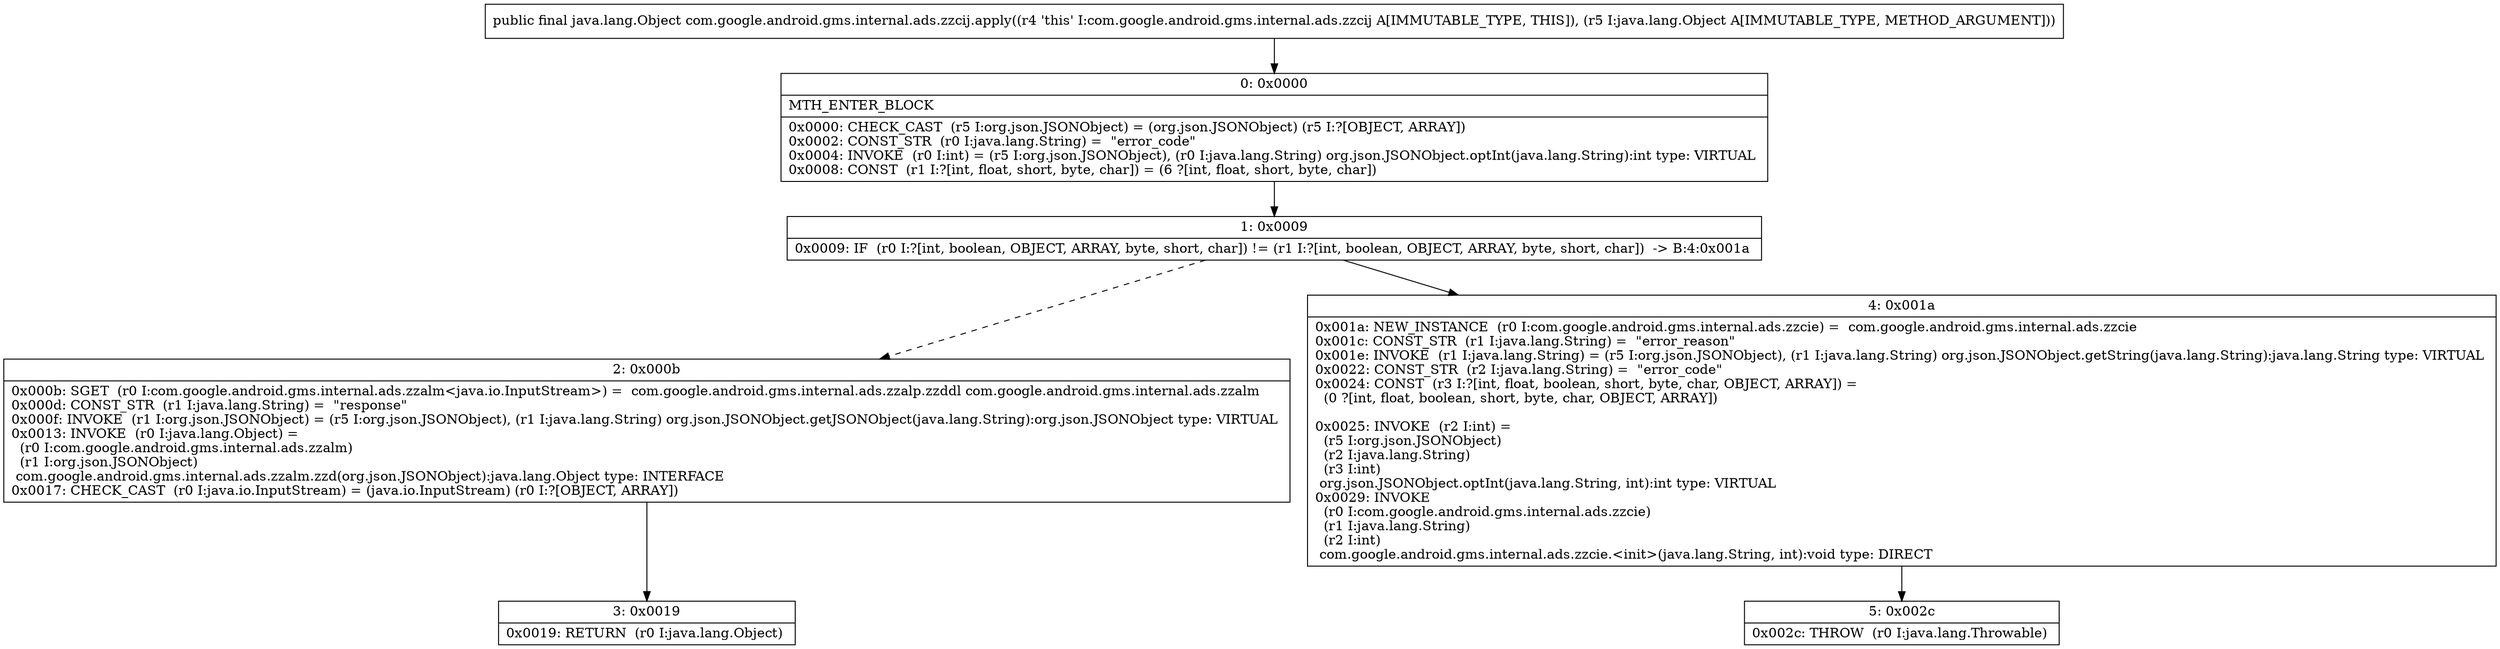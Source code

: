 digraph "CFG forcom.google.android.gms.internal.ads.zzcij.apply(Ljava\/lang\/Object;)Ljava\/lang\/Object;" {
Node_0 [shape=record,label="{0\:\ 0x0000|MTH_ENTER_BLOCK\l|0x0000: CHECK_CAST  (r5 I:org.json.JSONObject) = (org.json.JSONObject) (r5 I:?[OBJECT, ARRAY]) \l0x0002: CONST_STR  (r0 I:java.lang.String) =  \"error_code\" \l0x0004: INVOKE  (r0 I:int) = (r5 I:org.json.JSONObject), (r0 I:java.lang.String) org.json.JSONObject.optInt(java.lang.String):int type: VIRTUAL \l0x0008: CONST  (r1 I:?[int, float, short, byte, char]) = (6 ?[int, float, short, byte, char]) \l}"];
Node_1 [shape=record,label="{1\:\ 0x0009|0x0009: IF  (r0 I:?[int, boolean, OBJECT, ARRAY, byte, short, char]) != (r1 I:?[int, boolean, OBJECT, ARRAY, byte, short, char])  \-\> B:4:0x001a \l}"];
Node_2 [shape=record,label="{2\:\ 0x000b|0x000b: SGET  (r0 I:com.google.android.gms.internal.ads.zzalm\<java.io.InputStream\>) =  com.google.android.gms.internal.ads.zzalp.zzddl com.google.android.gms.internal.ads.zzalm \l0x000d: CONST_STR  (r1 I:java.lang.String) =  \"response\" \l0x000f: INVOKE  (r1 I:org.json.JSONObject) = (r5 I:org.json.JSONObject), (r1 I:java.lang.String) org.json.JSONObject.getJSONObject(java.lang.String):org.json.JSONObject type: VIRTUAL \l0x0013: INVOKE  (r0 I:java.lang.Object) = \l  (r0 I:com.google.android.gms.internal.ads.zzalm)\l  (r1 I:org.json.JSONObject)\l com.google.android.gms.internal.ads.zzalm.zzd(org.json.JSONObject):java.lang.Object type: INTERFACE \l0x0017: CHECK_CAST  (r0 I:java.io.InputStream) = (java.io.InputStream) (r0 I:?[OBJECT, ARRAY]) \l}"];
Node_3 [shape=record,label="{3\:\ 0x0019|0x0019: RETURN  (r0 I:java.lang.Object) \l}"];
Node_4 [shape=record,label="{4\:\ 0x001a|0x001a: NEW_INSTANCE  (r0 I:com.google.android.gms.internal.ads.zzcie) =  com.google.android.gms.internal.ads.zzcie \l0x001c: CONST_STR  (r1 I:java.lang.String) =  \"error_reason\" \l0x001e: INVOKE  (r1 I:java.lang.String) = (r5 I:org.json.JSONObject), (r1 I:java.lang.String) org.json.JSONObject.getString(java.lang.String):java.lang.String type: VIRTUAL \l0x0022: CONST_STR  (r2 I:java.lang.String) =  \"error_code\" \l0x0024: CONST  (r3 I:?[int, float, boolean, short, byte, char, OBJECT, ARRAY]) = \l  (0 ?[int, float, boolean, short, byte, char, OBJECT, ARRAY])\l \l0x0025: INVOKE  (r2 I:int) = \l  (r5 I:org.json.JSONObject)\l  (r2 I:java.lang.String)\l  (r3 I:int)\l org.json.JSONObject.optInt(java.lang.String, int):int type: VIRTUAL \l0x0029: INVOKE  \l  (r0 I:com.google.android.gms.internal.ads.zzcie)\l  (r1 I:java.lang.String)\l  (r2 I:int)\l com.google.android.gms.internal.ads.zzcie.\<init\>(java.lang.String, int):void type: DIRECT \l}"];
Node_5 [shape=record,label="{5\:\ 0x002c|0x002c: THROW  (r0 I:java.lang.Throwable) \l}"];
MethodNode[shape=record,label="{public final java.lang.Object com.google.android.gms.internal.ads.zzcij.apply((r4 'this' I:com.google.android.gms.internal.ads.zzcij A[IMMUTABLE_TYPE, THIS]), (r5 I:java.lang.Object A[IMMUTABLE_TYPE, METHOD_ARGUMENT])) }"];
MethodNode -> Node_0;
Node_0 -> Node_1;
Node_1 -> Node_2[style=dashed];
Node_1 -> Node_4;
Node_2 -> Node_3;
Node_4 -> Node_5;
}

